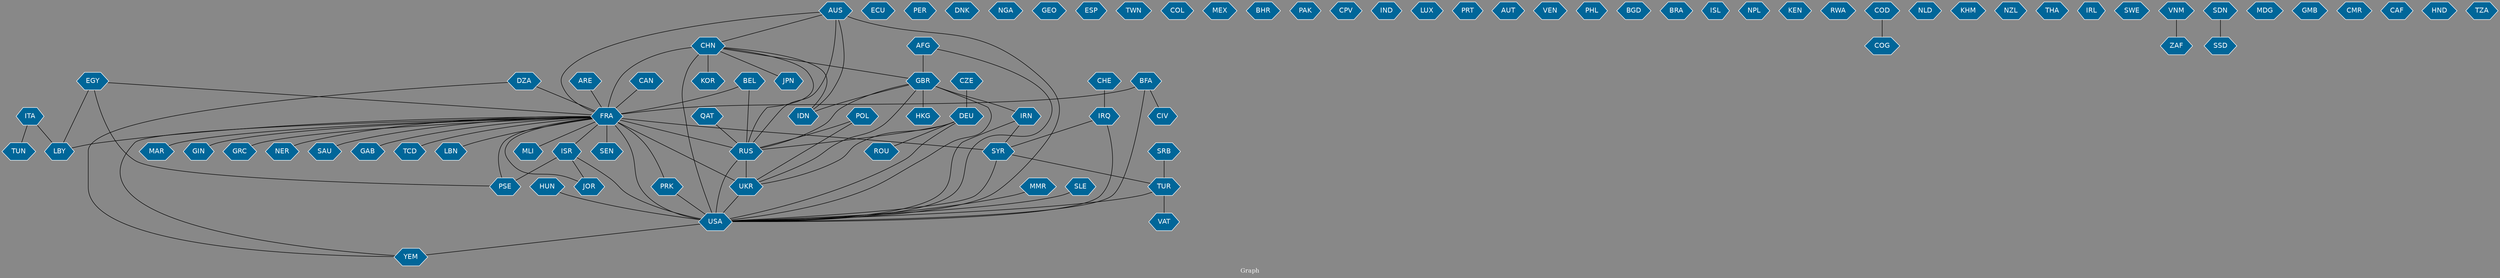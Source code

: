// Countries together in item graph
graph {
	graph [bgcolor="#888888" fontcolor=white fontsize=12 label="Graph" outputorder=edgesfirst overlap=prism]
	node [color=white fillcolor="#006699" fontcolor=white fontname=Helvetica shape=hexagon style=filled]
	edge [arrowhead=open color=black fontcolor=white fontname=Courier fontsize=12]
		RUS [label=RUS]
		DEU [label=DEU]
		UKR [label=UKR]
		ECU [label=ECU]
		USA [label=USA]
		CHN [label=CHN]
		AFG [label=AFG]
		JOR [label=JOR]
		SYR [label=SYR]
		PER [label=PER]
		DNK [label=DNK]
		YEM [label=YEM]
		ITA [label=ITA]
		IRN [label=IRN]
		BFA [label=BFA]
		TUN [label=TUN]
		JPN [label=JPN]
		ISR [label=ISR]
		DZA [label=DZA]
		AUS [label=AUS]
		NGA [label=NGA]
		GEO [label=GEO]
		ESP [label=ESP]
		LBY [label=LBY]
		FRA [label=FRA]
		EGY [label=EGY]
		TWN [label=TWN]
		COL [label=COL]
		MEX [label=MEX]
		CIV [label=CIV]
		GBR [label=GBR]
		MLI [label=MLI]
		SEN [label=SEN]
		BHR [label=BHR]
		BEL [label=BEL]
		MAR [label=MAR]
		PSE [label=PSE]
		QAT [label=QAT]
		PAK [label=PAK]
		CPV [label=CPV]
		GIN [label=GIN]
		KOR [label=KOR]
		IRQ [label=IRQ]
		IND [label=IND]
		LUX [label=LUX]
		TUR [label=TUR]
		PRT [label=PRT]
		CHE [label=CHE]
		VAT [label=VAT]
		AUT [label=AUT]
		GRC [label=GRC]
		VEN [label=VEN]
		PHL [label=PHL]
		BGD [label=BGD]
		BRA [label=BRA]
		NER [label=NER]
		CAN [label=CAN]
		HKG [label=HKG]
		PRK [label=PRK]
		ISL [label=ISL]
		NPL [label=NPL]
		SAU [label=SAU]
		KEN [label=KEN]
		MMR [label=MMR]
		SLE [label=SLE]
		ROU [label=ROU]
		GAB [label=GAB]
		RWA [label=RWA]
		COD [label=COD]
		NLD [label=NLD]
		HUN [label=HUN]
		SRB [label=SRB]
		KHM [label=KHM]
		NZL [label=NZL]
		TCD [label=TCD]
		POL [label=POL]
		THA [label=THA]
		LBN [label=LBN]
		IRL [label=IRL]
		SWE [label=SWE]
		ZAF [label=ZAF]
		VNM [label=VNM]
		SSD [label=SSD]
		SDN [label=SDN]
		CZE [label=CZE]
		MDG [label=MDG]
		GMB [label=GMB]
		ARE [label=ARE]
		CMR [label=CMR]
		CAF [label=CAF]
		IDN [label=IDN]
		COG [label=COG]
		HND [label=HND]
		TZA [label=TZA]
			BFA -- USA [weight=1]
			GBR -- IRN [weight=3]
			SYR -- TUR [weight=1]
			DZA -- YEM [weight=1]
			FRA -- SEN [weight=4]
			FRA -- GAB [weight=1]
			USA -- YEM [weight=2]
			SLE -- USA [weight=1]
			AFG -- GBR [weight=5]
			AFG -- USA [weight=1]
			TUR -- VAT [weight=2]
			AUS -- FRA [weight=1]
			BEL -- FRA [weight=4]
			DEU -- ROU [weight=1]
			FRA -- JOR [weight=1]
			FRA -- YEM [weight=1]
			SDN -- SSD [weight=1]
			VNM -- ZAF [weight=1]
			TUR -- USA [weight=1]
			FRA -- MLI [weight=2]
			PRK -- USA [weight=5]
			CZE -- DEU [weight=1]
			EGY -- FRA [weight=2]
			DEU -- RUS [weight=4]
			CHN -- USA [weight=10]
			AUS -- USA [weight=2]
			EGY -- PSE [weight=1]
			CHN -- GBR [weight=3]
			FRA -- NER [weight=2]
			FRA -- LBY [weight=1]
			HUN -- USA [weight=1]
			GBR -- HKG [weight=2]
			DZA -- FRA [weight=7]
			FRA -- SAU [weight=1]
			CHN -- JPN [weight=4]
			UKR -- USA [weight=2]
			IRQ -- SYR [weight=3]
			CHN -- FRA [weight=1]
			ISR -- USA [weight=1]
			GBR -- RUS [weight=1]
			FRA -- GRC [weight=2]
			AUS -- IDN [weight=1]
			FRA -- PRK [weight=2]
			GBR -- IDN [weight=1]
			CHE -- IRQ [weight=1]
			FRA -- USA [weight=4]
			ISR -- PSE [weight=24]
			ARE -- FRA [weight=1]
			BFA -- FRA [weight=4]
			FRA -- MAR [weight=2]
			FRA -- SYR [weight=4]
			CAN -- FRA [weight=1]
			RUS -- UKR [weight=25]
			MMR -- USA [weight=1]
			FRA -- RUS [weight=13]
			IRN -- USA [weight=1]
			FRA -- PSE [weight=6]
			POL -- RUS [weight=2]
			FRA -- LBN [weight=1]
			EGY -- LBY [weight=3]
			CHN -- KOR [weight=1]
			GBR -- USA [weight=1]
			IRN -- SYR [weight=1]
			ITA -- TUN [weight=1]
			SYR -- USA [weight=3]
			DEU -- UKR [weight=2]
			ISR -- JOR [weight=3]
			ITA -- LBY [weight=1]
			IRQ -- USA [weight=6]
			BFA -- CIV [weight=1]
			FRA -- TCD [weight=1]
			GBR -- UKR [weight=1]
			QAT -- RUS [weight=1]
			AUS -- RUS [weight=3]
			CHN -- RUS [weight=2]
			RUS -- USA [weight=3]
			DEU -- USA [weight=1]
			BEL -- RUS [weight=1]
			CHN -- IDN [weight=1]
			POL -- UKR [weight=2]
			FRA -- ISR [weight=3]
			COD -- COG [weight=1]
			AUS -- CHN [weight=1]
			FRA -- UKR [weight=2]
			SRB -- TUR [weight=1]
			FRA -- GIN [weight=2]
}